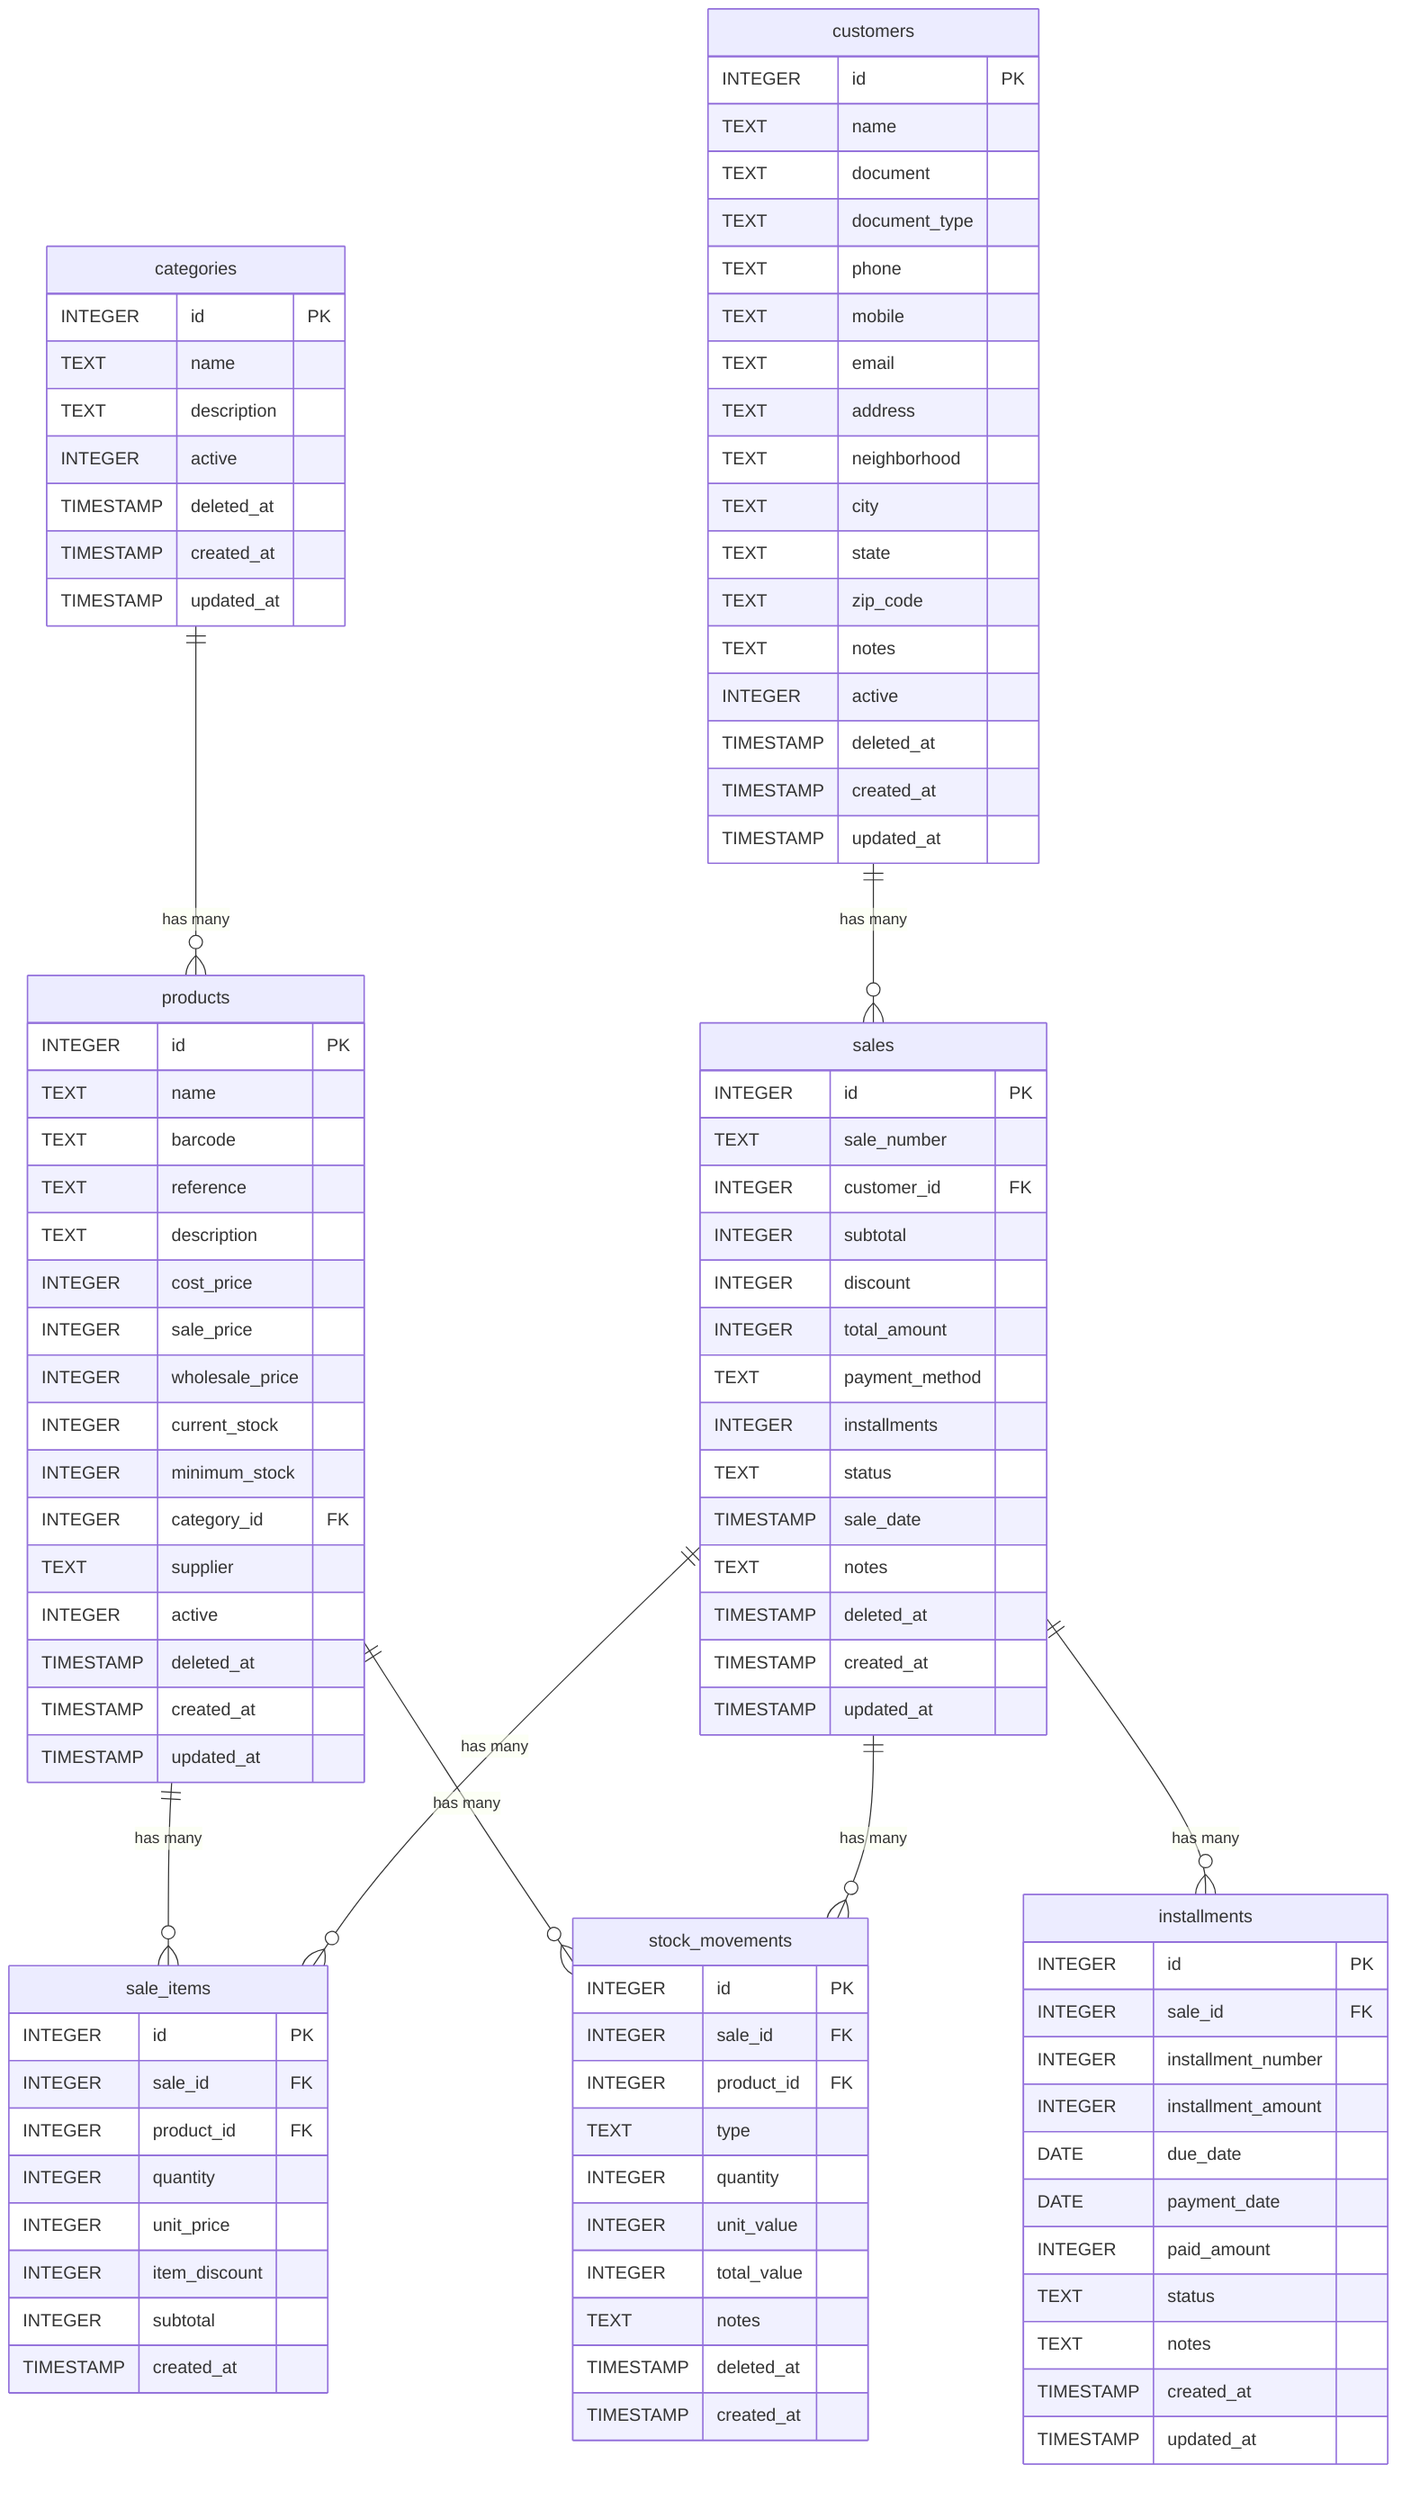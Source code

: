 erDiagram
    categories {
        INTEGER id PK
        TEXT name
        TEXT description
        INTEGER active
        TIMESTAMP deleted_at
        TIMESTAMP created_at
        TIMESTAMP updated_at
    }

    customers {
        INTEGER id PK
        TEXT name
        TEXT document
        TEXT document_type
        TEXT phone
        TEXT mobile
        TEXT email
        TEXT address
        TEXT neighborhood
        TEXT city
        TEXT state
        TEXT zip_code
        TEXT notes
        INTEGER active
        TIMESTAMP deleted_at
        TIMESTAMP created_at
        TIMESTAMP updated_at
    }

    products {
        INTEGER id PK
        TEXT name
        TEXT barcode
        TEXT reference
        TEXT description
        INTEGER cost_price
        INTEGER sale_price
        INTEGER wholesale_price
        INTEGER current_stock
        INTEGER minimum_stock
        INTEGER category_id FK
        TEXT supplier
        INTEGER active
        TIMESTAMP deleted_at
        TIMESTAMP created_at
        TIMESTAMP updated_at
    }

    sales {
        INTEGER id PK
        TEXT sale_number
        INTEGER customer_id FK
        INTEGER subtotal
        INTEGER discount
        INTEGER total_amount
        TEXT payment_method
        INTEGER installments
        TEXT status
        TIMESTAMP sale_date
        TEXT notes
        TIMESTAMP deleted_at
        TIMESTAMP created_at
        TIMESTAMP updated_at
    }

    sale_items {
        INTEGER id PK
        INTEGER sale_id FK
        INTEGER product_id FK
        INTEGER quantity
        INTEGER unit_price
        INTEGER item_discount
        INTEGER subtotal
        TIMESTAMP created_at
    }

    installments {
        INTEGER id PK
        INTEGER sale_id FK
        INTEGER installment_number
        INTEGER installment_amount
        DATE due_date
        DATE payment_date
        INTEGER paid_amount
        TEXT status
        TEXT notes
        TIMESTAMP created_at
        TIMESTAMP updated_at
    }

    stock_movements {
        INTEGER id PK
        INTEGER sale_id FK
        INTEGER product_id FK
        TEXT type
        INTEGER quantity
        INTEGER unit_value
        INTEGER total_value
        TEXT notes
        TIMESTAMP deleted_at
        TIMESTAMP created_at
    }

    %% Relationships
    categories ||--o{ products : "has many"
    customers ||--o{ sales : "has many"
    products ||--o{ sale_items : "has many"
    products ||--o{ stock_movements : "has many"
    sales ||--o{ sale_items : "has many"
    sales ||--o{ installments : "has many"
    sales ||--o{ stock_movements : "has many"